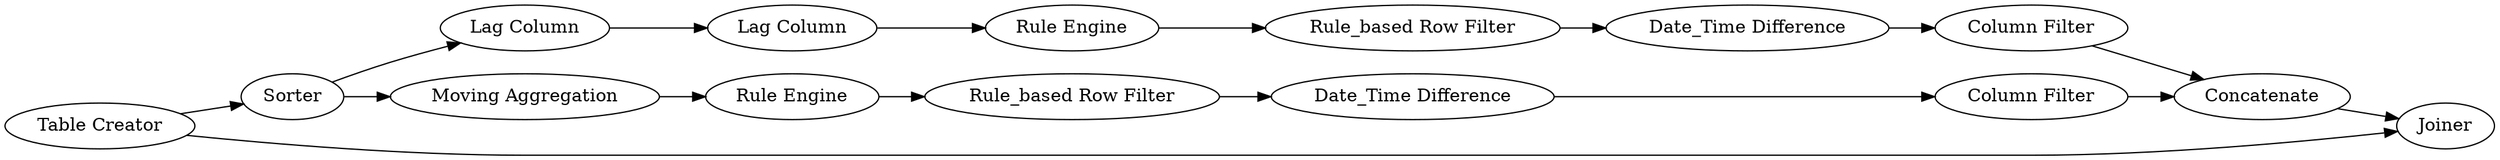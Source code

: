 digraph {
	1 [label="Table Creator"]
	2 [label="Lag Column"]
	3 [label="Lag Column"]
	4 [label="Rule Engine"]
	5 [label="Date_Time Difference"]
	6 [label="Rule_based Row Filter"]
	7 [label=Sorter]
	8 [label="Moving Aggregation"]
	9 [label="Rule Engine"]
	10 [label="Rule_based Row Filter"]
	11 [label="Date_Time Difference"]
	12 [label=Joiner]
	15 [label="Column Filter"]
	16 [label="Column Filter"]
	17 [label=Concatenate]
	1 -> 7
	1 -> 12
	2 -> 3
	3 -> 4
	4 -> 6
	5 -> 15
	6 -> 5
	7 -> 2
	7 -> 8
	8 -> 9
	9 -> 10
	10 -> 11
	11 -> 16
	15 -> 17
	16 -> 17
	17 -> 12
	rankdir=LR
}
